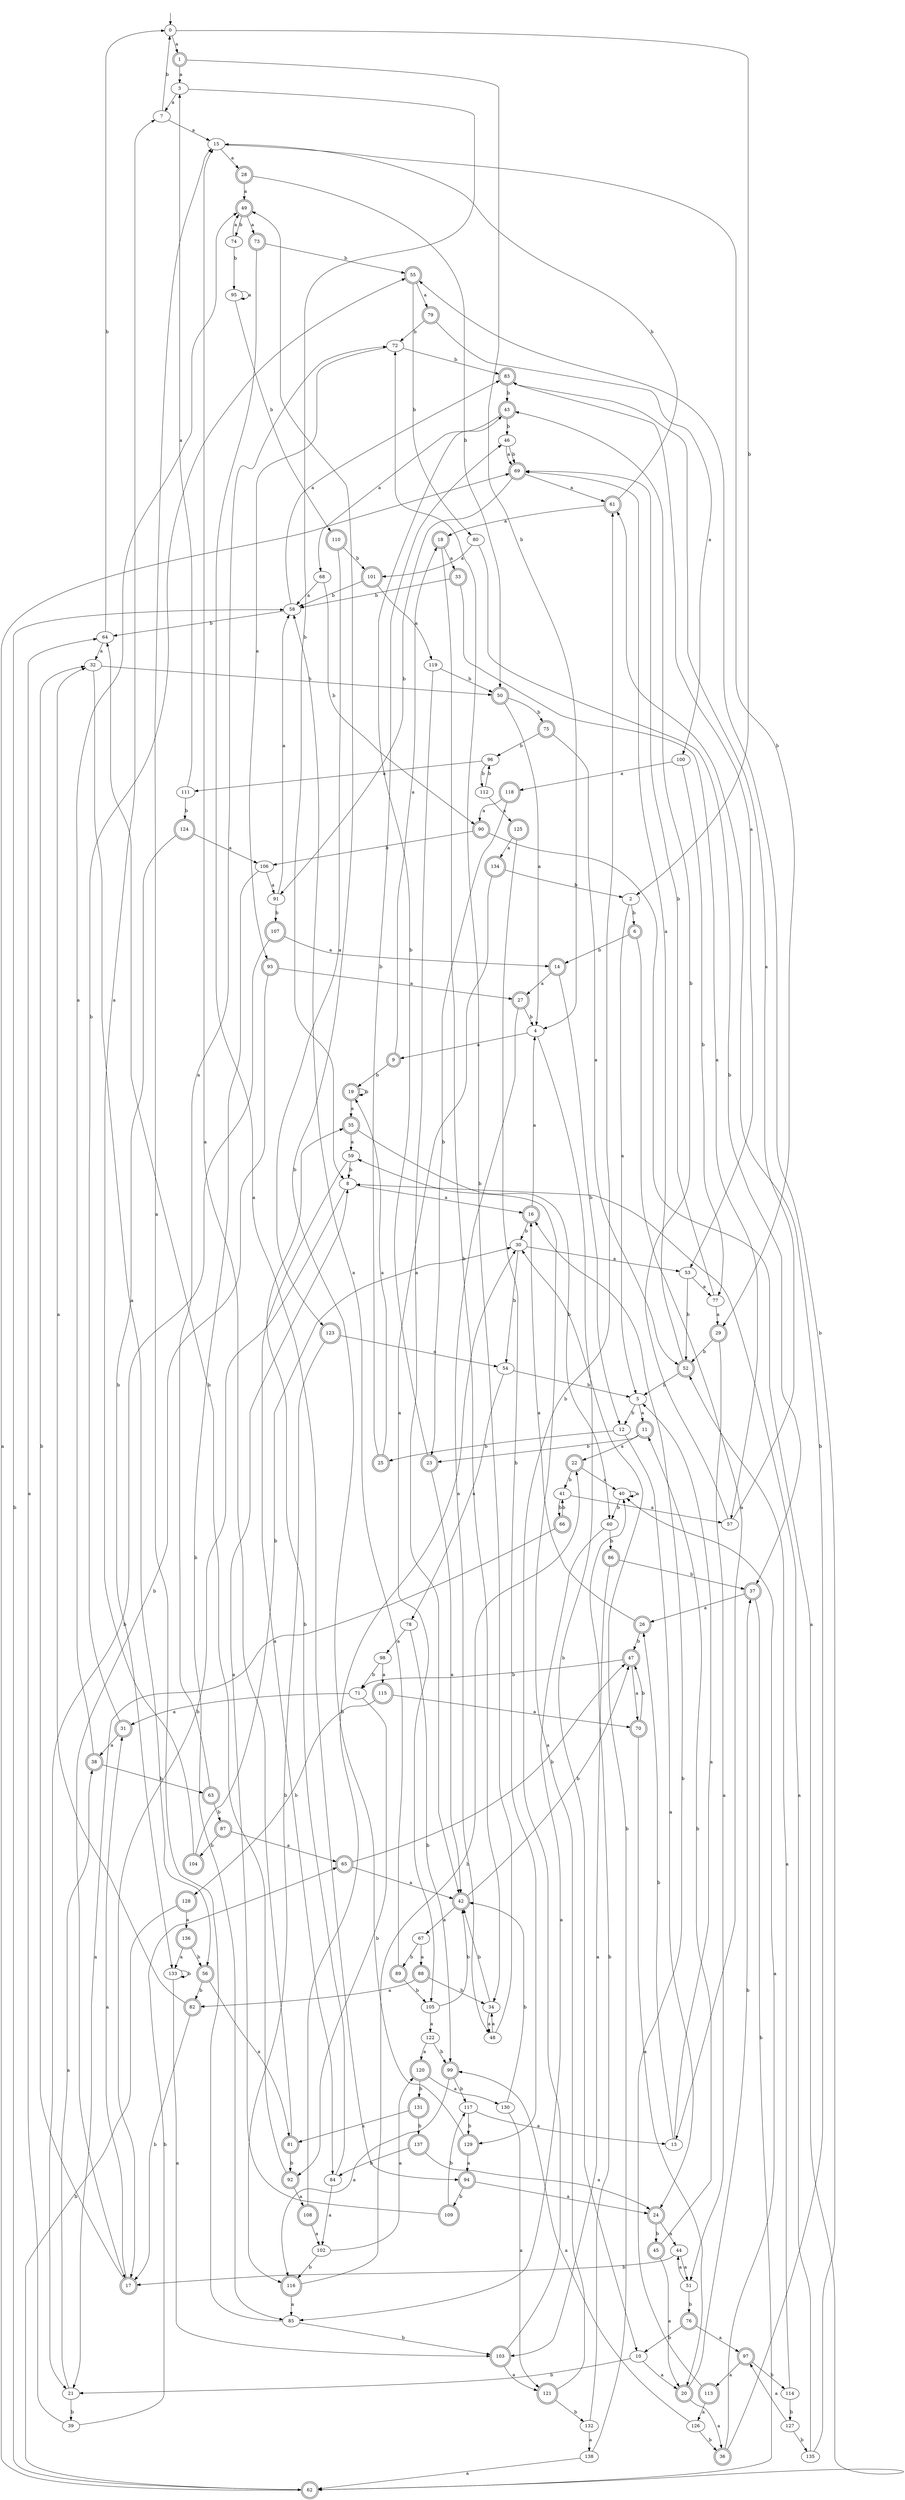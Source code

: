 digraph RandomDFA {
  __start0 [label="", shape=none];
  __start0 -> 0 [label=""];
  0 [shape=circle]
  0 -> 1 [label="a"]
  0 -> 2 [label="b"]
  1 [shape=doublecircle]
  1 -> 3 [label="a"]
  1 -> 4 [label="b"]
  2
  2 -> 5 [label="a"]
  2 -> 6 [label="b"]
  3
  3 -> 7 [label="a"]
  3 -> 8 [label="b"]
  4
  4 -> 9 [label="a"]
  4 -> 10 [label="b"]
  5
  5 -> 11 [label="a"]
  5 -> 12 [label="b"]
  6 [shape=doublecircle]
  6 -> 13 [label="a"]
  6 -> 14 [label="b"]
  7
  7 -> 15 [label="a"]
  7 -> 0 [label="b"]
  8
  8 -> 16 [label="a"]
  8 -> 17 [label="b"]
  9 [shape=doublecircle]
  9 -> 18 [label="a"]
  9 -> 19 [label="b"]
  10
  10 -> 20 [label="a"]
  10 -> 21 [label="b"]
  11 [shape=doublecircle]
  11 -> 22 [label="a"]
  11 -> 23 [label="b"]
  12
  12 -> 24 [label="a"]
  12 -> 25 [label="b"]
  13
  13 -> 5 [label="a"]
  13 -> 26 [label="b"]
  14 [shape=doublecircle]
  14 -> 27 [label="a"]
  14 -> 12 [label="b"]
  15
  15 -> 28 [label="a"]
  15 -> 29 [label="b"]
  16 [shape=doublecircle]
  16 -> 4 [label="a"]
  16 -> 30 [label="b"]
  17 [shape=doublecircle]
  17 -> 31 [label="a"]
  17 -> 32 [label="b"]
  18 [shape=doublecircle]
  18 -> 33 [label="a"]
  18 -> 34 [label="b"]
  19 [shape=doublecircle]
  19 -> 35 [label="a"]
  19 -> 19 [label="b"]
  20 [shape=doublecircle]
  20 -> 36 [label="a"]
  20 -> 37 [label="b"]
  21
  21 -> 38 [label="a"]
  21 -> 39 [label="b"]
  22 [shape=doublecircle]
  22 -> 40 [label="a"]
  22 -> 41 [label="b"]
  23 [shape=doublecircle]
  23 -> 42 [label="a"]
  23 -> 43 [label="b"]
  24 [shape=doublecircle]
  24 -> 44 [label="a"]
  24 -> 45 [label="b"]
  25 [shape=doublecircle]
  25 -> 19 [label="a"]
  25 -> 46 [label="b"]
  26 [shape=doublecircle]
  26 -> 16 [label="a"]
  26 -> 47 [label="b"]
  27 [shape=doublecircle]
  27 -> 48 [label="a"]
  27 -> 4 [label="b"]
  28 [shape=doublecircle]
  28 -> 49 [label="a"]
  28 -> 50 [label="b"]
  29 [shape=doublecircle]
  29 -> 51 [label="a"]
  29 -> 52 [label="b"]
  30
  30 -> 53 [label="a"]
  30 -> 54 [label="b"]
  31 [shape=doublecircle]
  31 -> 38 [label="a"]
  31 -> 55 [label="b"]
  32
  32 -> 56 [label="a"]
  32 -> 50 [label="b"]
  33 [shape=doublecircle]
  33 -> 57 [label="a"]
  33 -> 58 [label="b"]
  34
  34 -> 48 [label="a"]
  34 -> 42 [label="b"]
  35 [shape=doublecircle]
  35 -> 59 [label="a"]
  35 -> 60 [label="b"]
  36 [shape=doublecircle]
  36 -> 40 [label="a"]
  36 -> 61 [label="b"]
  37 [shape=doublecircle]
  37 -> 26 [label="a"]
  37 -> 62 [label="b"]
  38 [shape=doublecircle]
  38 -> 49 [label="a"]
  38 -> 63 [label="b"]
  39
  39 -> 64 [label="a"]
  39 -> 65 [label="b"]
  40
  40 -> 40 [label="a"]
  40 -> 60 [label="b"]
  41
  41 -> 57 [label="a"]
  41 -> 66 [label="b"]
  42 [shape=doublecircle]
  42 -> 67 [label="a"]
  42 -> 47 [label="b"]
  43 [shape=doublecircle]
  43 -> 68 [label="a"]
  43 -> 46 [label="b"]
  44
  44 -> 51 [label="a"]
  44 -> 17 [label="b"]
  45 [shape=doublecircle]
  45 -> 20 [label="a"]
  45 -> 11 [label="b"]
  46
  46 -> 69 [label="a"]
  46 -> 69 [label="b"]
  47 [shape=doublecircle]
  47 -> 70 [label="a"]
  47 -> 71 [label="b"]
  48
  48 -> 34 [label="a"]
  48 -> 72 [label="b"]
  49 [shape=doublecircle]
  49 -> 73 [label="a"]
  49 -> 74 [label="b"]
  50 [shape=doublecircle]
  50 -> 4 [label="a"]
  50 -> 75 [label="b"]
  51
  51 -> 44 [label="a"]
  51 -> 76 [label="b"]
  52 [shape=doublecircle]
  52 -> 69 [label="a"]
  52 -> 5 [label="b"]
  53
  53 -> 77 [label="a"]
  53 -> 52 [label="b"]
  54
  54 -> 78 [label="a"]
  54 -> 5 [label="b"]
  55 [shape=doublecircle]
  55 -> 79 [label="a"]
  55 -> 80 [label="b"]
  56 [shape=doublecircle]
  56 -> 81 [label="a"]
  56 -> 82 [label="b"]
  57
  57 -> 83 [label="a"]
  57 -> 43 [label="b"]
  58
  58 -> 83 [label="a"]
  58 -> 64 [label="b"]
  59
  59 -> 84 [label="a"]
  59 -> 8 [label="b"]
  60
  60 -> 85 [label="a"]
  60 -> 86 [label="b"]
  61 [shape=doublecircle]
  61 -> 18 [label="a"]
  61 -> 15 [label="b"]
  62 [shape=doublecircle]
  62 -> 69 [label="a"]
  62 -> 58 [label="b"]
  63 [shape=doublecircle]
  63 -> 72 [label="a"]
  63 -> 87 [label="b"]
  64
  64 -> 32 [label="a"]
  64 -> 0 [label="b"]
  65 [shape=doublecircle]
  65 -> 42 [label="a"]
  65 -> 47 [label="b"]
  66 [shape=doublecircle]
  66 -> 21 [label="a"]
  66 -> 41 [label="b"]
  67
  67 -> 88 [label="a"]
  67 -> 89 [label="b"]
  68
  68 -> 58 [label="a"]
  68 -> 90 [label="b"]
  69 [shape=doublecircle]
  69 -> 61 [label="a"]
  69 -> 91 [label="b"]
  70 [shape=doublecircle]
  70 -> 20 [label="a"]
  70 -> 47 [label="b"]
  71
  71 -> 31 [label="a"]
  71 -> 92 [label="b"]
  72
  72 -> 93 [label="a"]
  72 -> 83 [label="b"]
  73 [shape=doublecircle]
  73 -> 94 [label="a"]
  73 -> 55 [label="b"]
  74
  74 -> 49 [label="a"]
  74 -> 95 [label="b"]
  75 [shape=doublecircle]
  75 -> 52 [label="a"]
  75 -> 96 [label="b"]
  76 [shape=doublecircle]
  76 -> 97 [label="a"]
  76 -> 10 [label="b"]
  77
  77 -> 29 [label="a"]
  77 -> 69 [label="b"]
  78
  78 -> 98 [label="a"]
  78 -> 99 [label="b"]
  79 [shape=doublecircle]
  79 -> 100 [label="a"]
  79 -> 72 [label="b"]
  80
  80 -> 101 [label="a"]
  80 -> 37 [label="b"]
  81 [shape=doublecircle]
  81 -> 15 [label="a"]
  81 -> 92 [label="b"]
  82 [shape=doublecircle]
  82 -> 32 [label="a"]
  82 -> 17 [label="b"]
  83 [shape=doublecircle]
  83 -> 53 [label="a"]
  83 -> 43 [label="b"]
  84
  84 -> 102 [label="a"]
  84 -> 35 [label="b"]
  85
  85 -> 15 [label="a"]
  85 -> 103 [label="b"]
  86 [shape=doublecircle]
  86 -> 103 [label="a"]
  86 -> 37 [label="b"]
  87 [shape=doublecircle]
  87 -> 65 [label="a"]
  87 -> 104 [label="b"]
  88 [shape=doublecircle]
  88 -> 82 [label="a"]
  88 -> 34 [label="b"]
  89 [shape=doublecircle]
  89 -> 58 [label="a"]
  89 -> 105 [label="b"]
  90 [shape=doublecircle]
  90 -> 62 [label="a"]
  90 -> 106 [label="b"]
  91
  91 -> 58 [label="a"]
  91 -> 107 [label="b"]
  92 [shape=doublecircle]
  92 -> 108 [label="a"]
  92 -> 64 [label="b"]
  93 [shape=doublecircle]
  93 -> 27 [label="a"]
  93 -> 17 [label="b"]
  94 [shape=doublecircle]
  94 -> 24 [label="a"]
  94 -> 109 [label="b"]
  95
  95 -> 95 [label="a"]
  95 -> 110 [label="b"]
  96
  96 -> 111 [label="a"]
  96 -> 112 [label="b"]
  97 [shape=doublecircle]
  97 -> 113 [label="a"]
  97 -> 114 [label="b"]
  98
  98 -> 115 [label="a"]
  98 -> 71 [label="b"]
  99 [shape=doublecircle]
  99 -> 116 [label="a"]
  99 -> 117 [label="b"]
  100
  100 -> 118 [label="a"]
  100 -> 77 [label="b"]
  101 [shape=doublecircle]
  101 -> 119 [label="a"]
  101 -> 58 [label="b"]
  102
  102 -> 120 [label="a"]
  102 -> 116 [label="b"]
  103 [shape=doublecircle]
  103 -> 121 [label="a"]
  103 -> 61 [label="b"]
  104 [shape=doublecircle]
  104 -> 7 [label="a"]
  104 -> 30 [label="b"]
  105
  105 -> 122 [label="a"]
  105 -> 42 [label="b"]
  106
  106 -> 91 [label="a"]
  106 -> 85 [label="b"]
  107 [shape=doublecircle]
  107 -> 14 [label="a"]
  107 -> 21 [label="b"]
  108 [shape=doublecircle]
  108 -> 102 [label="a"]
  108 -> 30 [label="b"]
  109 [shape=doublecircle]
  109 -> 8 [label="a"]
  109 -> 117 [label="b"]
  110 [shape=doublecircle]
  110 -> 123 [label="a"]
  110 -> 101 [label="b"]
  111
  111 -> 3 [label="a"]
  111 -> 124 [label="b"]
  112
  112 -> 125 [label="a"]
  112 -> 96 [label="b"]
  113 [shape=doublecircle]
  113 -> 126 [label="a"]
  113 -> 16 [label="b"]
  114
  114 -> 52 [label="a"]
  114 -> 127 [label="b"]
  115 [shape=doublecircle]
  115 -> 70 [label="a"]
  115 -> 128 [label="b"]
  116 [shape=doublecircle]
  116 -> 85 [label="a"]
  116 -> 22 [label="b"]
  117
  117 -> 13 [label="a"]
  117 -> 129 [label="b"]
  118 [shape=doublecircle]
  118 -> 90 [label="a"]
  118 -> 23 [label="b"]
  119
  119 -> 42 [label="a"]
  119 -> 50 [label="b"]
  120 [shape=doublecircle]
  120 -> 130 [label="a"]
  120 -> 131 [label="b"]
  121 [shape=doublecircle]
  121 -> 59 [label="a"]
  121 -> 132 [label="b"]
  122
  122 -> 120 [label="a"]
  122 -> 99 [label="b"]
  123 [shape=doublecircle]
  123 -> 54 [label="a"]
  123 -> 116 [label="b"]
  124 [shape=doublecircle]
  124 -> 106 [label="a"]
  124 -> 133 [label="b"]
  125 [shape=doublecircle]
  125 -> 134 [label="a"]
  125 -> 129 [label="b"]
  126
  126 -> 99 [label="a"]
  126 -> 36 [label="b"]
  127
  127 -> 97 [label="a"]
  127 -> 135 [label="b"]
  128 [shape=doublecircle]
  128 -> 136 [label="a"]
  128 -> 62 [label="b"]
  129 [shape=doublecircle]
  129 -> 94 [label="a"]
  129 -> 49 [label="b"]
  130
  130 -> 121 [label="a"]
  130 -> 42 [label="b"]
  131 [shape=doublecircle]
  131 -> 81 [label="a"]
  131 -> 137 [label="b"]
  132
  132 -> 138 [label="a"]
  132 -> 40 [label="b"]
  133
  133 -> 103 [label="a"]
  133 -> 133 [label="b"]
  134 [shape=doublecircle]
  134 -> 105 [label="a"]
  134 -> 2 [label="b"]
  135
  135 -> 8 [label="a"]
  135 -> 55 [label="b"]
  136 [shape=doublecircle]
  136 -> 133 [label="a"]
  136 -> 56 [label="b"]
  137 [shape=doublecircle]
  137 -> 24 [label="a"]
  137 -> 84 [label="b"]
  138
  138 -> 62 [label="a"]
  138 -> 30 [label="b"]
}
